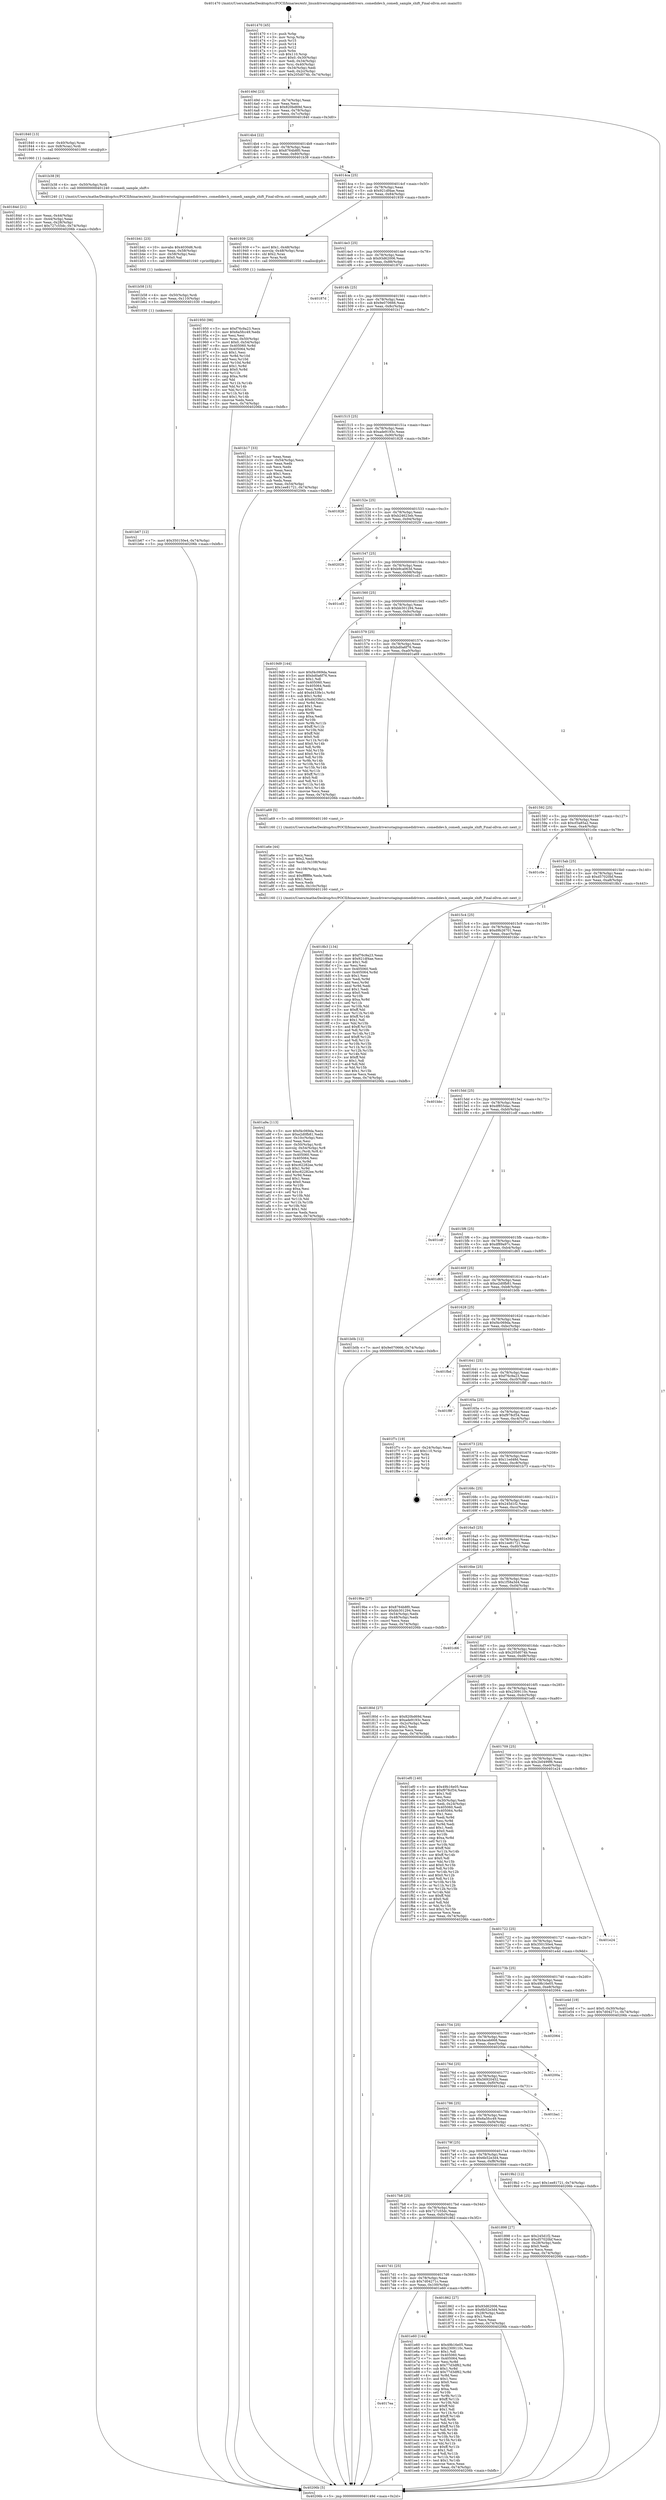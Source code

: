 digraph "0x401470" {
  label = "0x401470 (/mnt/c/Users/mathe/Desktop/tcc/POCII/binaries/extr_linuxdriversstagingcomedidrivers..comedidev.h_comedi_sample_shift_Final-ollvm.out::main(0))"
  labelloc = "t"
  node[shape=record]

  Entry [label="",width=0.3,height=0.3,shape=circle,fillcolor=black,style=filled]
  "0x40149d" [label="{
     0x40149d [23]\l
     | [instrs]\l
     &nbsp;&nbsp;0x40149d \<+3\>: mov -0x74(%rbp),%eax\l
     &nbsp;&nbsp;0x4014a0 \<+2\>: mov %eax,%ecx\l
     &nbsp;&nbsp;0x4014a2 \<+6\>: sub $0x820bd69d,%ecx\l
     &nbsp;&nbsp;0x4014a8 \<+3\>: mov %eax,-0x78(%rbp)\l
     &nbsp;&nbsp;0x4014ab \<+3\>: mov %ecx,-0x7c(%rbp)\l
     &nbsp;&nbsp;0x4014ae \<+6\>: je 0000000000401840 \<main+0x3d0\>\l
  }"]
  "0x401840" [label="{
     0x401840 [13]\l
     | [instrs]\l
     &nbsp;&nbsp;0x401840 \<+4\>: mov -0x40(%rbp),%rax\l
     &nbsp;&nbsp;0x401844 \<+4\>: mov 0x8(%rax),%rdi\l
     &nbsp;&nbsp;0x401848 \<+5\>: call 0000000000401060 \<atoi@plt\>\l
     | [calls]\l
     &nbsp;&nbsp;0x401060 \{1\} (unknown)\l
  }"]
  "0x4014b4" [label="{
     0x4014b4 [22]\l
     | [instrs]\l
     &nbsp;&nbsp;0x4014b4 \<+5\>: jmp 00000000004014b9 \<main+0x49\>\l
     &nbsp;&nbsp;0x4014b9 \<+3\>: mov -0x78(%rbp),%eax\l
     &nbsp;&nbsp;0x4014bc \<+5\>: sub $0x8764b8f0,%eax\l
     &nbsp;&nbsp;0x4014c1 \<+3\>: mov %eax,-0x80(%rbp)\l
     &nbsp;&nbsp;0x4014c4 \<+6\>: je 0000000000401b38 \<main+0x6c8\>\l
  }"]
  Exit [label="",width=0.3,height=0.3,shape=circle,fillcolor=black,style=filled,peripheries=2]
  "0x401b38" [label="{
     0x401b38 [9]\l
     | [instrs]\l
     &nbsp;&nbsp;0x401b38 \<+4\>: mov -0x50(%rbp),%rdi\l
     &nbsp;&nbsp;0x401b3c \<+5\>: call 0000000000401240 \<comedi_sample_shift\>\l
     | [calls]\l
     &nbsp;&nbsp;0x401240 \{1\} (/mnt/c/Users/mathe/Desktop/tcc/POCII/binaries/extr_linuxdriversstagingcomedidrivers..comedidev.h_comedi_sample_shift_Final-ollvm.out::comedi_sample_shift)\l
  }"]
  "0x4014ca" [label="{
     0x4014ca [25]\l
     | [instrs]\l
     &nbsp;&nbsp;0x4014ca \<+5\>: jmp 00000000004014cf \<main+0x5f\>\l
     &nbsp;&nbsp;0x4014cf \<+3\>: mov -0x78(%rbp),%eax\l
     &nbsp;&nbsp;0x4014d2 \<+5\>: sub $0x921df4ae,%eax\l
     &nbsp;&nbsp;0x4014d7 \<+6\>: mov %eax,-0x84(%rbp)\l
     &nbsp;&nbsp;0x4014dd \<+6\>: je 0000000000401939 \<main+0x4c9\>\l
  }"]
  "0x4017ea" [label="{
     0x4017ea\l
  }", style=dashed]
  "0x401939" [label="{
     0x401939 [23]\l
     | [instrs]\l
     &nbsp;&nbsp;0x401939 \<+7\>: movl $0x1,-0x48(%rbp)\l
     &nbsp;&nbsp;0x401940 \<+4\>: movslq -0x48(%rbp),%rax\l
     &nbsp;&nbsp;0x401944 \<+4\>: shl $0x2,%rax\l
     &nbsp;&nbsp;0x401948 \<+3\>: mov %rax,%rdi\l
     &nbsp;&nbsp;0x40194b \<+5\>: call 0000000000401050 \<malloc@plt\>\l
     | [calls]\l
     &nbsp;&nbsp;0x401050 \{1\} (unknown)\l
  }"]
  "0x4014e3" [label="{
     0x4014e3 [25]\l
     | [instrs]\l
     &nbsp;&nbsp;0x4014e3 \<+5\>: jmp 00000000004014e8 \<main+0x78\>\l
     &nbsp;&nbsp;0x4014e8 \<+3\>: mov -0x78(%rbp),%eax\l
     &nbsp;&nbsp;0x4014eb \<+5\>: sub $0x93d62006,%eax\l
     &nbsp;&nbsp;0x4014f0 \<+6\>: mov %eax,-0x88(%rbp)\l
     &nbsp;&nbsp;0x4014f6 \<+6\>: je 000000000040187d \<main+0x40d\>\l
  }"]
  "0x401e60" [label="{
     0x401e60 [144]\l
     | [instrs]\l
     &nbsp;&nbsp;0x401e60 \<+5\>: mov $0x49b16e05,%eax\l
     &nbsp;&nbsp;0x401e65 \<+5\>: mov $0x2309110c,%ecx\l
     &nbsp;&nbsp;0x401e6a \<+2\>: mov $0x1,%dl\l
     &nbsp;&nbsp;0x401e6c \<+7\>: mov 0x405060,%esi\l
     &nbsp;&nbsp;0x401e73 \<+7\>: mov 0x405064,%edi\l
     &nbsp;&nbsp;0x401e7a \<+3\>: mov %esi,%r8d\l
     &nbsp;&nbsp;0x401e7d \<+7\>: sub $0x77d3df62,%r8d\l
     &nbsp;&nbsp;0x401e84 \<+4\>: sub $0x1,%r8d\l
     &nbsp;&nbsp;0x401e88 \<+7\>: add $0x77d3df62,%r8d\l
     &nbsp;&nbsp;0x401e8f \<+4\>: imul %r8d,%esi\l
     &nbsp;&nbsp;0x401e93 \<+3\>: and $0x1,%esi\l
     &nbsp;&nbsp;0x401e96 \<+3\>: cmp $0x0,%esi\l
     &nbsp;&nbsp;0x401e99 \<+4\>: sete %r9b\l
     &nbsp;&nbsp;0x401e9d \<+3\>: cmp $0xa,%edi\l
     &nbsp;&nbsp;0x401ea0 \<+4\>: setl %r10b\l
     &nbsp;&nbsp;0x401ea4 \<+3\>: mov %r9b,%r11b\l
     &nbsp;&nbsp;0x401ea7 \<+4\>: xor $0xff,%r11b\l
     &nbsp;&nbsp;0x401eab \<+3\>: mov %r10b,%bl\l
     &nbsp;&nbsp;0x401eae \<+3\>: xor $0xff,%bl\l
     &nbsp;&nbsp;0x401eb1 \<+3\>: xor $0x1,%dl\l
     &nbsp;&nbsp;0x401eb4 \<+3\>: mov %r11b,%r14b\l
     &nbsp;&nbsp;0x401eb7 \<+4\>: and $0xff,%r14b\l
     &nbsp;&nbsp;0x401ebb \<+3\>: and %dl,%r9b\l
     &nbsp;&nbsp;0x401ebe \<+3\>: mov %bl,%r15b\l
     &nbsp;&nbsp;0x401ec1 \<+4\>: and $0xff,%r15b\l
     &nbsp;&nbsp;0x401ec5 \<+3\>: and %dl,%r10b\l
     &nbsp;&nbsp;0x401ec8 \<+3\>: or %r9b,%r14b\l
     &nbsp;&nbsp;0x401ecb \<+3\>: or %r10b,%r15b\l
     &nbsp;&nbsp;0x401ece \<+3\>: xor %r15b,%r14b\l
     &nbsp;&nbsp;0x401ed1 \<+3\>: or %bl,%r11b\l
     &nbsp;&nbsp;0x401ed4 \<+4\>: xor $0xff,%r11b\l
     &nbsp;&nbsp;0x401ed8 \<+3\>: or $0x1,%dl\l
     &nbsp;&nbsp;0x401edb \<+3\>: and %dl,%r11b\l
     &nbsp;&nbsp;0x401ede \<+3\>: or %r11b,%r14b\l
     &nbsp;&nbsp;0x401ee1 \<+4\>: test $0x1,%r14b\l
     &nbsp;&nbsp;0x401ee5 \<+3\>: cmovne %ecx,%eax\l
     &nbsp;&nbsp;0x401ee8 \<+3\>: mov %eax,-0x74(%rbp)\l
     &nbsp;&nbsp;0x401eeb \<+5\>: jmp 000000000040206b \<main+0xbfb\>\l
  }"]
  "0x40187d" [label="{
     0x40187d\l
  }", style=dashed]
  "0x4014fc" [label="{
     0x4014fc [25]\l
     | [instrs]\l
     &nbsp;&nbsp;0x4014fc \<+5\>: jmp 0000000000401501 \<main+0x91\>\l
     &nbsp;&nbsp;0x401501 \<+3\>: mov -0x78(%rbp),%eax\l
     &nbsp;&nbsp;0x401504 \<+5\>: sub $0x9e070666,%eax\l
     &nbsp;&nbsp;0x401509 \<+6\>: mov %eax,-0x8c(%rbp)\l
     &nbsp;&nbsp;0x40150f \<+6\>: je 0000000000401b17 \<main+0x6a7\>\l
  }"]
  "0x401b67" [label="{
     0x401b67 [12]\l
     | [instrs]\l
     &nbsp;&nbsp;0x401b67 \<+7\>: movl $0x350150e4,-0x74(%rbp)\l
     &nbsp;&nbsp;0x401b6e \<+5\>: jmp 000000000040206b \<main+0xbfb\>\l
  }"]
  "0x401b17" [label="{
     0x401b17 [33]\l
     | [instrs]\l
     &nbsp;&nbsp;0x401b17 \<+2\>: xor %eax,%eax\l
     &nbsp;&nbsp;0x401b19 \<+3\>: mov -0x54(%rbp),%ecx\l
     &nbsp;&nbsp;0x401b1c \<+2\>: mov %eax,%edx\l
     &nbsp;&nbsp;0x401b1e \<+2\>: sub %ecx,%edx\l
     &nbsp;&nbsp;0x401b20 \<+2\>: mov %eax,%ecx\l
     &nbsp;&nbsp;0x401b22 \<+3\>: sub $0x1,%ecx\l
     &nbsp;&nbsp;0x401b25 \<+2\>: add %ecx,%edx\l
     &nbsp;&nbsp;0x401b27 \<+2\>: sub %edx,%eax\l
     &nbsp;&nbsp;0x401b29 \<+3\>: mov %eax,-0x54(%rbp)\l
     &nbsp;&nbsp;0x401b2c \<+7\>: movl $0x1ee81721,-0x74(%rbp)\l
     &nbsp;&nbsp;0x401b33 \<+5\>: jmp 000000000040206b \<main+0xbfb\>\l
  }"]
  "0x401515" [label="{
     0x401515 [25]\l
     | [instrs]\l
     &nbsp;&nbsp;0x401515 \<+5\>: jmp 000000000040151a \<main+0xaa\>\l
     &nbsp;&nbsp;0x40151a \<+3\>: mov -0x78(%rbp),%eax\l
     &nbsp;&nbsp;0x40151d \<+5\>: sub $0xade9193c,%eax\l
     &nbsp;&nbsp;0x401522 \<+6\>: mov %eax,-0x90(%rbp)\l
     &nbsp;&nbsp;0x401528 \<+6\>: je 0000000000401828 \<main+0x3b8\>\l
  }"]
  "0x401b58" [label="{
     0x401b58 [15]\l
     | [instrs]\l
     &nbsp;&nbsp;0x401b58 \<+4\>: mov -0x50(%rbp),%rdi\l
     &nbsp;&nbsp;0x401b5c \<+6\>: mov %eax,-0x110(%rbp)\l
     &nbsp;&nbsp;0x401b62 \<+5\>: call 0000000000401030 \<free@plt\>\l
     | [calls]\l
     &nbsp;&nbsp;0x401030 \{1\} (unknown)\l
  }"]
  "0x401828" [label="{
     0x401828\l
  }", style=dashed]
  "0x40152e" [label="{
     0x40152e [25]\l
     | [instrs]\l
     &nbsp;&nbsp;0x40152e \<+5\>: jmp 0000000000401533 \<main+0xc3\>\l
     &nbsp;&nbsp;0x401533 \<+3\>: mov -0x78(%rbp),%eax\l
     &nbsp;&nbsp;0x401536 \<+5\>: sub $0xb24623eb,%eax\l
     &nbsp;&nbsp;0x40153b \<+6\>: mov %eax,-0x94(%rbp)\l
     &nbsp;&nbsp;0x401541 \<+6\>: je 0000000000402029 \<main+0xbb9\>\l
  }"]
  "0x401b41" [label="{
     0x401b41 [23]\l
     | [instrs]\l
     &nbsp;&nbsp;0x401b41 \<+10\>: movabs $0x4030d6,%rdi\l
     &nbsp;&nbsp;0x401b4b \<+3\>: mov %eax,-0x58(%rbp)\l
     &nbsp;&nbsp;0x401b4e \<+3\>: mov -0x58(%rbp),%esi\l
     &nbsp;&nbsp;0x401b51 \<+2\>: mov $0x0,%al\l
     &nbsp;&nbsp;0x401b53 \<+5\>: call 0000000000401040 \<printf@plt\>\l
     | [calls]\l
     &nbsp;&nbsp;0x401040 \{1\} (unknown)\l
  }"]
  "0x402029" [label="{
     0x402029\l
  }", style=dashed]
  "0x401547" [label="{
     0x401547 [25]\l
     | [instrs]\l
     &nbsp;&nbsp;0x401547 \<+5\>: jmp 000000000040154c \<main+0xdc\>\l
     &nbsp;&nbsp;0x40154c \<+3\>: mov -0x78(%rbp),%eax\l
     &nbsp;&nbsp;0x40154f \<+5\>: sub $0xb9ca063d,%eax\l
     &nbsp;&nbsp;0x401554 \<+6\>: mov %eax,-0x98(%rbp)\l
     &nbsp;&nbsp;0x40155a \<+6\>: je 0000000000401cd3 \<main+0x863\>\l
  }"]
  "0x401a9a" [label="{
     0x401a9a [113]\l
     | [instrs]\l
     &nbsp;&nbsp;0x401a9a \<+5\>: mov $0xf4c069da,%ecx\l
     &nbsp;&nbsp;0x401a9f \<+5\>: mov $0xe2d0fb81,%edx\l
     &nbsp;&nbsp;0x401aa4 \<+6\>: mov -0x10c(%rbp),%esi\l
     &nbsp;&nbsp;0x401aaa \<+3\>: imul %eax,%esi\l
     &nbsp;&nbsp;0x401aad \<+4\>: mov -0x50(%rbp),%rdi\l
     &nbsp;&nbsp;0x401ab1 \<+4\>: movslq -0x54(%rbp),%r8\l
     &nbsp;&nbsp;0x401ab5 \<+4\>: mov %esi,(%rdi,%r8,4)\l
     &nbsp;&nbsp;0x401ab9 \<+7\>: mov 0x405060,%eax\l
     &nbsp;&nbsp;0x401ac0 \<+7\>: mov 0x405064,%esi\l
     &nbsp;&nbsp;0x401ac7 \<+3\>: mov %eax,%r9d\l
     &nbsp;&nbsp;0x401aca \<+7\>: sub $0xc62282ee,%r9d\l
     &nbsp;&nbsp;0x401ad1 \<+4\>: sub $0x1,%r9d\l
     &nbsp;&nbsp;0x401ad5 \<+7\>: add $0xc62282ee,%r9d\l
     &nbsp;&nbsp;0x401adc \<+4\>: imul %r9d,%eax\l
     &nbsp;&nbsp;0x401ae0 \<+3\>: and $0x1,%eax\l
     &nbsp;&nbsp;0x401ae3 \<+3\>: cmp $0x0,%eax\l
     &nbsp;&nbsp;0x401ae6 \<+4\>: sete %r10b\l
     &nbsp;&nbsp;0x401aea \<+3\>: cmp $0xa,%esi\l
     &nbsp;&nbsp;0x401aed \<+4\>: setl %r11b\l
     &nbsp;&nbsp;0x401af1 \<+3\>: mov %r10b,%bl\l
     &nbsp;&nbsp;0x401af4 \<+3\>: and %r11b,%bl\l
     &nbsp;&nbsp;0x401af7 \<+3\>: xor %r11b,%r10b\l
     &nbsp;&nbsp;0x401afa \<+3\>: or %r10b,%bl\l
     &nbsp;&nbsp;0x401afd \<+3\>: test $0x1,%bl\l
     &nbsp;&nbsp;0x401b00 \<+3\>: cmovne %edx,%ecx\l
     &nbsp;&nbsp;0x401b03 \<+3\>: mov %ecx,-0x74(%rbp)\l
     &nbsp;&nbsp;0x401b06 \<+5\>: jmp 000000000040206b \<main+0xbfb\>\l
  }"]
  "0x401cd3" [label="{
     0x401cd3\l
  }", style=dashed]
  "0x401560" [label="{
     0x401560 [25]\l
     | [instrs]\l
     &nbsp;&nbsp;0x401560 \<+5\>: jmp 0000000000401565 \<main+0xf5\>\l
     &nbsp;&nbsp;0x401565 \<+3\>: mov -0x78(%rbp),%eax\l
     &nbsp;&nbsp;0x401568 \<+5\>: sub $0xbb301294,%eax\l
     &nbsp;&nbsp;0x40156d \<+6\>: mov %eax,-0x9c(%rbp)\l
     &nbsp;&nbsp;0x401573 \<+6\>: je 00000000004019d9 \<main+0x569\>\l
  }"]
  "0x401a6e" [label="{
     0x401a6e [44]\l
     | [instrs]\l
     &nbsp;&nbsp;0x401a6e \<+2\>: xor %ecx,%ecx\l
     &nbsp;&nbsp;0x401a70 \<+5\>: mov $0x2,%edx\l
     &nbsp;&nbsp;0x401a75 \<+6\>: mov %edx,-0x108(%rbp)\l
     &nbsp;&nbsp;0x401a7b \<+1\>: cltd\l
     &nbsp;&nbsp;0x401a7c \<+6\>: mov -0x108(%rbp),%esi\l
     &nbsp;&nbsp;0x401a82 \<+2\>: idiv %esi\l
     &nbsp;&nbsp;0x401a84 \<+6\>: imul $0xfffffffe,%edx,%edx\l
     &nbsp;&nbsp;0x401a8a \<+3\>: sub $0x1,%ecx\l
     &nbsp;&nbsp;0x401a8d \<+2\>: sub %ecx,%edx\l
     &nbsp;&nbsp;0x401a8f \<+6\>: mov %edx,-0x10c(%rbp)\l
     &nbsp;&nbsp;0x401a95 \<+5\>: call 0000000000401160 \<next_i\>\l
     | [calls]\l
     &nbsp;&nbsp;0x401160 \{1\} (/mnt/c/Users/mathe/Desktop/tcc/POCII/binaries/extr_linuxdriversstagingcomedidrivers..comedidev.h_comedi_sample_shift_Final-ollvm.out::next_i)\l
  }"]
  "0x4019d9" [label="{
     0x4019d9 [144]\l
     | [instrs]\l
     &nbsp;&nbsp;0x4019d9 \<+5\>: mov $0xf4c069da,%eax\l
     &nbsp;&nbsp;0x4019de \<+5\>: mov $0xbd0a6f76,%ecx\l
     &nbsp;&nbsp;0x4019e3 \<+2\>: mov $0x1,%dl\l
     &nbsp;&nbsp;0x4019e5 \<+7\>: mov 0x405060,%esi\l
     &nbsp;&nbsp;0x4019ec \<+7\>: mov 0x405064,%edi\l
     &nbsp;&nbsp;0x4019f3 \<+3\>: mov %esi,%r8d\l
     &nbsp;&nbsp;0x4019f6 \<+7\>: add $0xd433fe1c,%r8d\l
     &nbsp;&nbsp;0x4019fd \<+4\>: sub $0x1,%r8d\l
     &nbsp;&nbsp;0x401a01 \<+7\>: sub $0xd433fe1c,%r8d\l
     &nbsp;&nbsp;0x401a08 \<+4\>: imul %r8d,%esi\l
     &nbsp;&nbsp;0x401a0c \<+3\>: and $0x1,%esi\l
     &nbsp;&nbsp;0x401a0f \<+3\>: cmp $0x0,%esi\l
     &nbsp;&nbsp;0x401a12 \<+4\>: sete %r9b\l
     &nbsp;&nbsp;0x401a16 \<+3\>: cmp $0xa,%edi\l
     &nbsp;&nbsp;0x401a19 \<+4\>: setl %r10b\l
     &nbsp;&nbsp;0x401a1d \<+3\>: mov %r9b,%r11b\l
     &nbsp;&nbsp;0x401a20 \<+4\>: xor $0xff,%r11b\l
     &nbsp;&nbsp;0x401a24 \<+3\>: mov %r10b,%bl\l
     &nbsp;&nbsp;0x401a27 \<+3\>: xor $0xff,%bl\l
     &nbsp;&nbsp;0x401a2a \<+3\>: xor $0x0,%dl\l
     &nbsp;&nbsp;0x401a2d \<+3\>: mov %r11b,%r14b\l
     &nbsp;&nbsp;0x401a30 \<+4\>: and $0x0,%r14b\l
     &nbsp;&nbsp;0x401a34 \<+3\>: and %dl,%r9b\l
     &nbsp;&nbsp;0x401a37 \<+3\>: mov %bl,%r15b\l
     &nbsp;&nbsp;0x401a3a \<+4\>: and $0x0,%r15b\l
     &nbsp;&nbsp;0x401a3e \<+3\>: and %dl,%r10b\l
     &nbsp;&nbsp;0x401a41 \<+3\>: or %r9b,%r14b\l
     &nbsp;&nbsp;0x401a44 \<+3\>: or %r10b,%r15b\l
     &nbsp;&nbsp;0x401a47 \<+3\>: xor %r15b,%r14b\l
     &nbsp;&nbsp;0x401a4a \<+3\>: or %bl,%r11b\l
     &nbsp;&nbsp;0x401a4d \<+4\>: xor $0xff,%r11b\l
     &nbsp;&nbsp;0x401a51 \<+3\>: or $0x0,%dl\l
     &nbsp;&nbsp;0x401a54 \<+3\>: and %dl,%r11b\l
     &nbsp;&nbsp;0x401a57 \<+3\>: or %r11b,%r14b\l
     &nbsp;&nbsp;0x401a5a \<+4\>: test $0x1,%r14b\l
     &nbsp;&nbsp;0x401a5e \<+3\>: cmovne %ecx,%eax\l
     &nbsp;&nbsp;0x401a61 \<+3\>: mov %eax,-0x74(%rbp)\l
     &nbsp;&nbsp;0x401a64 \<+5\>: jmp 000000000040206b \<main+0xbfb\>\l
  }"]
  "0x401579" [label="{
     0x401579 [25]\l
     | [instrs]\l
     &nbsp;&nbsp;0x401579 \<+5\>: jmp 000000000040157e \<main+0x10e\>\l
     &nbsp;&nbsp;0x40157e \<+3\>: mov -0x78(%rbp),%eax\l
     &nbsp;&nbsp;0x401581 \<+5\>: sub $0xbd0a6f76,%eax\l
     &nbsp;&nbsp;0x401586 \<+6\>: mov %eax,-0xa0(%rbp)\l
     &nbsp;&nbsp;0x40158c \<+6\>: je 0000000000401a69 \<main+0x5f9\>\l
  }"]
  "0x401950" [label="{
     0x401950 [98]\l
     | [instrs]\l
     &nbsp;&nbsp;0x401950 \<+5\>: mov $0xf76c9a23,%ecx\l
     &nbsp;&nbsp;0x401955 \<+5\>: mov $0x6a5fcc49,%edx\l
     &nbsp;&nbsp;0x40195a \<+2\>: xor %esi,%esi\l
     &nbsp;&nbsp;0x40195c \<+4\>: mov %rax,-0x50(%rbp)\l
     &nbsp;&nbsp;0x401960 \<+7\>: movl $0x0,-0x54(%rbp)\l
     &nbsp;&nbsp;0x401967 \<+8\>: mov 0x405060,%r8d\l
     &nbsp;&nbsp;0x40196f \<+8\>: mov 0x405064,%r9d\l
     &nbsp;&nbsp;0x401977 \<+3\>: sub $0x1,%esi\l
     &nbsp;&nbsp;0x40197a \<+3\>: mov %r8d,%r10d\l
     &nbsp;&nbsp;0x40197d \<+3\>: add %esi,%r10d\l
     &nbsp;&nbsp;0x401980 \<+4\>: imul %r10d,%r8d\l
     &nbsp;&nbsp;0x401984 \<+4\>: and $0x1,%r8d\l
     &nbsp;&nbsp;0x401988 \<+4\>: cmp $0x0,%r8d\l
     &nbsp;&nbsp;0x40198c \<+4\>: sete %r11b\l
     &nbsp;&nbsp;0x401990 \<+4\>: cmp $0xa,%r9d\l
     &nbsp;&nbsp;0x401994 \<+3\>: setl %bl\l
     &nbsp;&nbsp;0x401997 \<+3\>: mov %r11b,%r14b\l
     &nbsp;&nbsp;0x40199a \<+3\>: and %bl,%r14b\l
     &nbsp;&nbsp;0x40199d \<+3\>: xor %bl,%r11b\l
     &nbsp;&nbsp;0x4019a0 \<+3\>: or %r11b,%r14b\l
     &nbsp;&nbsp;0x4019a3 \<+4\>: test $0x1,%r14b\l
     &nbsp;&nbsp;0x4019a7 \<+3\>: cmovne %edx,%ecx\l
     &nbsp;&nbsp;0x4019aa \<+3\>: mov %ecx,-0x74(%rbp)\l
     &nbsp;&nbsp;0x4019ad \<+5\>: jmp 000000000040206b \<main+0xbfb\>\l
  }"]
  "0x401a69" [label="{
     0x401a69 [5]\l
     | [instrs]\l
     &nbsp;&nbsp;0x401a69 \<+5\>: call 0000000000401160 \<next_i\>\l
     | [calls]\l
     &nbsp;&nbsp;0x401160 \{1\} (/mnt/c/Users/mathe/Desktop/tcc/POCII/binaries/extr_linuxdriversstagingcomedidrivers..comedidev.h_comedi_sample_shift_Final-ollvm.out::next_i)\l
  }"]
  "0x401592" [label="{
     0x401592 [25]\l
     | [instrs]\l
     &nbsp;&nbsp;0x401592 \<+5\>: jmp 0000000000401597 \<main+0x127\>\l
     &nbsp;&nbsp;0x401597 \<+3\>: mov -0x78(%rbp),%eax\l
     &nbsp;&nbsp;0x40159a \<+5\>: sub $0xcf3a85a2,%eax\l
     &nbsp;&nbsp;0x40159f \<+6\>: mov %eax,-0xa4(%rbp)\l
     &nbsp;&nbsp;0x4015a5 \<+6\>: je 0000000000401c0e \<main+0x79e\>\l
  }"]
  "0x4017d1" [label="{
     0x4017d1 [25]\l
     | [instrs]\l
     &nbsp;&nbsp;0x4017d1 \<+5\>: jmp 00000000004017d6 \<main+0x366\>\l
     &nbsp;&nbsp;0x4017d6 \<+3\>: mov -0x78(%rbp),%eax\l
     &nbsp;&nbsp;0x4017d9 \<+5\>: sub $0x7d04271c,%eax\l
     &nbsp;&nbsp;0x4017de \<+6\>: mov %eax,-0x100(%rbp)\l
     &nbsp;&nbsp;0x4017e4 \<+6\>: je 0000000000401e60 \<main+0x9f0\>\l
  }"]
  "0x401c0e" [label="{
     0x401c0e\l
  }", style=dashed]
  "0x4015ab" [label="{
     0x4015ab [25]\l
     | [instrs]\l
     &nbsp;&nbsp;0x4015ab \<+5\>: jmp 00000000004015b0 \<main+0x140\>\l
     &nbsp;&nbsp;0x4015b0 \<+3\>: mov -0x78(%rbp),%eax\l
     &nbsp;&nbsp;0x4015b3 \<+5\>: sub $0xd57020bf,%eax\l
     &nbsp;&nbsp;0x4015b8 \<+6\>: mov %eax,-0xa8(%rbp)\l
     &nbsp;&nbsp;0x4015be \<+6\>: je 00000000004018b3 \<main+0x443\>\l
  }"]
  "0x401862" [label="{
     0x401862 [27]\l
     | [instrs]\l
     &nbsp;&nbsp;0x401862 \<+5\>: mov $0x93d62006,%eax\l
     &nbsp;&nbsp;0x401867 \<+5\>: mov $0x6b52e3d4,%ecx\l
     &nbsp;&nbsp;0x40186c \<+3\>: mov -0x28(%rbp),%edx\l
     &nbsp;&nbsp;0x40186f \<+3\>: cmp $0x1,%edx\l
     &nbsp;&nbsp;0x401872 \<+3\>: cmovl %ecx,%eax\l
     &nbsp;&nbsp;0x401875 \<+3\>: mov %eax,-0x74(%rbp)\l
     &nbsp;&nbsp;0x401878 \<+5\>: jmp 000000000040206b \<main+0xbfb\>\l
  }"]
  "0x4018b3" [label="{
     0x4018b3 [134]\l
     | [instrs]\l
     &nbsp;&nbsp;0x4018b3 \<+5\>: mov $0xf76c9a23,%eax\l
     &nbsp;&nbsp;0x4018b8 \<+5\>: mov $0x921df4ae,%ecx\l
     &nbsp;&nbsp;0x4018bd \<+2\>: mov $0x1,%dl\l
     &nbsp;&nbsp;0x4018bf \<+2\>: xor %esi,%esi\l
     &nbsp;&nbsp;0x4018c1 \<+7\>: mov 0x405060,%edi\l
     &nbsp;&nbsp;0x4018c8 \<+8\>: mov 0x405064,%r8d\l
     &nbsp;&nbsp;0x4018d0 \<+3\>: sub $0x1,%esi\l
     &nbsp;&nbsp;0x4018d3 \<+3\>: mov %edi,%r9d\l
     &nbsp;&nbsp;0x4018d6 \<+3\>: add %esi,%r9d\l
     &nbsp;&nbsp;0x4018d9 \<+4\>: imul %r9d,%edi\l
     &nbsp;&nbsp;0x4018dd \<+3\>: and $0x1,%edi\l
     &nbsp;&nbsp;0x4018e0 \<+3\>: cmp $0x0,%edi\l
     &nbsp;&nbsp;0x4018e3 \<+4\>: sete %r10b\l
     &nbsp;&nbsp;0x4018e7 \<+4\>: cmp $0xa,%r8d\l
     &nbsp;&nbsp;0x4018eb \<+4\>: setl %r11b\l
     &nbsp;&nbsp;0x4018ef \<+3\>: mov %r10b,%bl\l
     &nbsp;&nbsp;0x4018f2 \<+3\>: xor $0xff,%bl\l
     &nbsp;&nbsp;0x4018f5 \<+3\>: mov %r11b,%r14b\l
     &nbsp;&nbsp;0x4018f8 \<+4\>: xor $0xff,%r14b\l
     &nbsp;&nbsp;0x4018fc \<+3\>: xor $0x1,%dl\l
     &nbsp;&nbsp;0x4018ff \<+3\>: mov %bl,%r15b\l
     &nbsp;&nbsp;0x401902 \<+4\>: and $0xff,%r15b\l
     &nbsp;&nbsp;0x401906 \<+3\>: and %dl,%r10b\l
     &nbsp;&nbsp;0x401909 \<+3\>: mov %r14b,%r12b\l
     &nbsp;&nbsp;0x40190c \<+4\>: and $0xff,%r12b\l
     &nbsp;&nbsp;0x401910 \<+3\>: and %dl,%r11b\l
     &nbsp;&nbsp;0x401913 \<+3\>: or %r10b,%r15b\l
     &nbsp;&nbsp;0x401916 \<+3\>: or %r11b,%r12b\l
     &nbsp;&nbsp;0x401919 \<+3\>: xor %r12b,%r15b\l
     &nbsp;&nbsp;0x40191c \<+3\>: or %r14b,%bl\l
     &nbsp;&nbsp;0x40191f \<+3\>: xor $0xff,%bl\l
     &nbsp;&nbsp;0x401922 \<+3\>: or $0x1,%dl\l
     &nbsp;&nbsp;0x401925 \<+2\>: and %dl,%bl\l
     &nbsp;&nbsp;0x401927 \<+3\>: or %bl,%r15b\l
     &nbsp;&nbsp;0x40192a \<+4\>: test $0x1,%r15b\l
     &nbsp;&nbsp;0x40192e \<+3\>: cmovne %ecx,%eax\l
     &nbsp;&nbsp;0x401931 \<+3\>: mov %eax,-0x74(%rbp)\l
     &nbsp;&nbsp;0x401934 \<+5\>: jmp 000000000040206b \<main+0xbfb\>\l
  }"]
  "0x4015c4" [label="{
     0x4015c4 [25]\l
     | [instrs]\l
     &nbsp;&nbsp;0x4015c4 \<+5\>: jmp 00000000004015c9 \<main+0x159\>\l
     &nbsp;&nbsp;0x4015c9 \<+3\>: mov -0x78(%rbp),%eax\l
     &nbsp;&nbsp;0x4015cc \<+5\>: sub $0xd9b26701,%eax\l
     &nbsp;&nbsp;0x4015d1 \<+6\>: mov %eax,-0xac(%rbp)\l
     &nbsp;&nbsp;0x4015d7 \<+6\>: je 0000000000401bbc \<main+0x74c\>\l
  }"]
  "0x4017b8" [label="{
     0x4017b8 [25]\l
     | [instrs]\l
     &nbsp;&nbsp;0x4017b8 \<+5\>: jmp 00000000004017bd \<main+0x34d\>\l
     &nbsp;&nbsp;0x4017bd \<+3\>: mov -0x78(%rbp),%eax\l
     &nbsp;&nbsp;0x4017c0 \<+5\>: sub $0x727c55dc,%eax\l
     &nbsp;&nbsp;0x4017c5 \<+6\>: mov %eax,-0xfc(%rbp)\l
     &nbsp;&nbsp;0x4017cb \<+6\>: je 0000000000401862 \<main+0x3f2\>\l
  }"]
  "0x401bbc" [label="{
     0x401bbc\l
  }", style=dashed]
  "0x4015dd" [label="{
     0x4015dd [25]\l
     | [instrs]\l
     &nbsp;&nbsp;0x4015dd \<+5\>: jmp 00000000004015e2 \<main+0x172\>\l
     &nbsp;&nbsp;0x4015e2 \<+3\>: mov -0x78(%rbp),%eax\l
     &nbsp;&nbsp;0x4015e5 \<+5\>: sub $0xdf855dac,%eax\l
     &nbsp;&nbsp;0x4015ea \<+6\>: mov %eax,-0xb0(%rbp)\l
     &nbsp;&nbsp;0x4015f0 \<+6\>: je 0000000000401cdf \<main+0x86f\>\l
  }"]
  "0x401898" [label="{
     0x401898 [27]\l
     | [instrs]\l
     &nbsp;&nbsp;0x401898 \<+5\>: mov $0x245d1f2,%eax\l
     &nbsp;&nbsp;0x40189d \<+5\>: mov $0xd57020bf,%ecx\l
     &nbsp;&nbsp;0x4018a2 \<+3\>: mov -0x28(%rbp),%edx\l
     &nbsp;&nbsp;0x4018a5 \<+3\>: cmp $0x0,%edx\l
     &nbsp;&nbsp;0x4018a8 \<+3\>: cmove %ecx,%eax\l
     &nbsp;&nbsp;0x4018ab \<+3\>: mov %eax,-0x74(%rbp)\l
     &nbsp;&nbsp;0x4018ae \<+5\>: jmp 000000000040206b \<main+0xbfb\>\l
  }"]
  "0x401cdf" [label="{
     0x401cdf\l
  }", style=dashed]
  "0x4015f6" [label="{
     0x4015f6 [25]\l
     | [instrs]\l
     &nbsp;&nbsp;0x4015f6 \<+5\>: jmp 00000000004015fb \<main+0x18b\>\l
     &nbsp;&nbsp;0x4015fb \<+3\>: mov -0x78(%rbp),%eax\l
     &nbsp;&nbsp;0x4015fe \<+5\>: sub $0xdf89a97c,%eax\l
     &nbsp;&nbsp;0x401603 \<+6\>: mov %eax,-0xb4(%rbp)\l
     &nbsp;&nbsp;0x401609 \<+6\>: je 0000000000401d65 \<main+0x8f5\>\l
  }"]
  "0x40179f" [label="{
     0x40179f [25]\l
     | [instrs]\l
     &nbsp;&nbsp;0x40179f \<+5\>: jmp 00000000004017a4 \<main+0x334\>\l
     &nbsp;&nbsp;0x4017a4 \<+3\>: mov -0x78(%rbp),%eax\l
     &nbsp;&nbsp;0x4017a7 \<+5\>: sub $0x6b52e3d4,%eax\l
     &nbsp;&nbsp;0x4017ac \<+6\>: mov %eax,-0xf8(%rbp)\l
     &nbsp;&nbsp;0x4017b2 \<+6\>: je 0000000000401898 \<main+0x428\>\l
  }"]
  "0x401d65" [label="{
     0x401d65\l
  }", style=dashed]
  "0x40160f" [label="{
     0x40160f [25]\l
     | [instrs]\l
     &nbsp;&nbsp;0x40160f \<+5\>: jmp 0000000000401614 \<main+0x1a4\>\l
     &nbsp;&nbsp;0x401614 \<+3\>: mov -0x78(%rbp),%eax\l
     &nbsp;&nbsp;0x401617 \<+5\>: sub $0xe2d0fb81,%eax\l
     &nbsp;&nbsp;0x40161c \<+6\>: mov %eax,-0xb8(%rbp)\l
     &nbsp;&nbsp;0x401622 \<+6\>: je 0000000000401b0b \<main+0x69b\>\l
  }"]
  "0x4019b2" [label="{
     0x4019b2 [12]\l
     | [instrs]\l
     &nbsp;&nbsp;0x4019b2 \<+7\>: movl $0x1ee81721,-0x74(%rbp)\l
     &nbsp;&nbsp;0x4019b9 \<+5\>: jmp 000000000040206b \<main+0xbfb\>\l
  }"]
  "0x401b0b" [label="{
     0x401b0b [12]\l
     | [instrs]\l
     &nbsp;&nbsp;0x401b0b \<+7\>: movl $0x9e070666,-0x74(%rbp)\l
     &nbsp;&nbsp;0x401b12 \<+5\>: jmp 000000000040206b \<main+0xbfb\>\l
  }"]
  "0x401628" [label="{
     0x401628 [25]\l
     | [instrs]\l
     &nbsp;&nbsp;0x401628 \<+5\>: jmp 000000000040162d \<main+0x1bd\>\l
     &nbsp;&nbsp;0x40162d \<+3\>: mov -0x78(%rbp),%eax\l
     &nbsp;&nbsp;0x401630 \<+5\>: sub $0xf4c069da,%eax\l
     &nbsp;&nbsp;0x401635 \<+6\>: mov %eax,-0xbc(%rbp)\l
     &nbsp;&nbsp;0x40163b \<+6\>: je 0000000000401fbd \<main+0xb4d\>\l
  }"]
  "0x401786" [label="{
     0x401786 [25]\l
     | [instrs]\l
     &nbsp;&nbsp;0x401786 \<+5\>: jmp 000000000040178b \<main+0x31b\>\l
     &nbsp;&nbsp;0x40178b \<+3\>: mov -0x78(%rbp),%eax\l
     &nbsp;&nbsp;0x40178e \<+5\>: sub $0x6a5fcc49,%eax\l
     &nbsp;&nbsp;0x401793 \<+6\>: mov %eax,-0xf4(%rbp)\l
     &nbsp;&nbsp;0x401799 \<+6\>: je 00000000004019b2 \<main+0x542\>\l
  }"]
  "0x401fbd" [label="{
     0x401fbd\l
  }", style=dashed]
  "0x401641" [label="{
     0x401641 [25]\l
     | [instrs]\l
     &nbsp;&nbsp;0x401641 \<+5\>: jmp 0000000000401646 \<main+0x1d6\>\l
     &nbsp;&nbsp;0x401646 \<+3\>: mov -0x78(%rbp),%eax\l
     &nbsp;&nbsp;0x401649 \<+5\>: sub $0xf76c9a23,%eax\l
     &nbsp;&nbsp;0x40164e \<+6\>: mov %eax,-0xc0(%rbp)\l
     &nbsp;&nbsp;0x401654 \<+6\>: je 0000000000401f8f \<main+0xb1f\>\l
  }"]
  "0x401ba1" [label="{
     0x401ba1\l
  }", style=dashed]
  "0x401f8f" [label="{
     0x401f8f\l
  }", style=dashed]
  "0x40165a" [label="{
     0x40165a [25]\l
     | [instrs]\l
     &nbsp;&nbsp;0x40165a \<+5\>: jmp 000000000040165f \<main+0x1ef\>\l
     &nbsp;&nbsp;0x40165f \<+3\>: mov -0x78(%rbp),%eax\l
     &nbsp;&nbsp;0x401662 \<+5\>: sub $0xf978cf34,%eax\l
     &nbsp;&nbsp;0x401667 \<+6\>: mov %eax,-0xc4(%rbp)\l
     &nbsp;&nbsp;0x40166d \<+6\>: je 0000000000401f7c \<main+0xb0c\>\l
  }"]
  "0x40176d" [label="{
     0x40176d [25]\l
     | [instrs]\l
     &nbsp;&nbsp;0x40176d \<+5\>: jmp 0000000000401772 \<main+0x302\>\l
     &nbsp;&nbsp;0x401772 \<+3\>: mov -0x78(%rbp),%eax\l
     &nbsp;&nbsp;0x401775 \<+5\>: sub $0x56920452,%eax\l
     &nbsp;&nbsp;0x40177a \<+6\>: mov %eax,-0xf0(%rbp)\l
     &nbsp;&nbsp;0x401780 \<+6\>: je 0000000000401ba1 \<main+0x731\>\l
  }"]
  "0x401f7c" [label="{
     0x401f7c [19]\l
     | [instrs]\l
     &nbsp;&nbsp;0x401f7c \<+3\>: mov -0x24(%rbp),%eax\l
     &nbsp;&nbsp;0x401f7f \<+7\>: add $0x110,%rsp\l
     &nbsp;&nbsp;0x401f86 \<+1\>: pop %rbx\l
     &nbsp;&nbsp;0x401f87 \<+2\>: pop %r12\l
     &nbsp;&nbsp;0x401f89 \<+2\>: pop %r14\l
     &nbsp;&nbsp;0x401f8b \<+2\>: pop %r15\l
     &nbsp;&nbsp;0x401f8d \<+1\>: pop %rbp\l
     &nbsp;&nbsp;0x401f8e \<+1\>: ret\l
  }"]
  "0x401673" [label="{
     0x401673 [25]\l
     | [instrs]\l
     &nbsp;&nbsp;0x401673 \<+5\>: jmp 0000000000401678 \<main+0x208\>\l
     &nbsp;&nbsp;0x401678 \<+3\>: mov -0x78(%rbp),%eax\l
     &nbsp;&nbsp;0x40167b \<+5\>: sub $0x11ed48d,%eax\l
     &nbsp;&nbsp;0x401680 \<+6\>: mov %eax,-0xc8(%rbp)\l
     &nbsp;&nbsp;0x401686 \<+6\>: je 0000000000401b73 \<main+0x703\>\l
  }"]
  "0x40200a" [label="{
     0x40200a\l
  }", style=dashed]
  "0x401b73" [label="{
     0x401b73\l
  }", style=dashed]
  "0x40168c" [label="{
     0x40168c [25]\l
     | [instrs]\l
     &nbsp;&nbsp;0x40168c \<+5\>: jmp 0000000000401691 \<main+0x221\>\l
     &nbsp;&nbsp;0x401691 \<+3\>: mov -0x78(%rbp),%eax\l
     &nbsp;&nbsp;0x401694 \<+5\>: sub $0x245d1f2,%eax\l
     &nbsp;&nbsp;0x401699 \<+6\>: mov %eax,-0xcc(%rbp)\l
     &nbsp;&nbsp;0x40169f \<+6\>: je 0000000000401e30 \<main+0x9c0\>\l
  }"]
  "0x401754" [label="{
     0x401754 [25]\l
     | [instrs]\l
     &nbsp;&nbsp;0x401754 \<+5\>: jmp 0000000000401759 \<main+0x2e9\>\l
     &nbsp;&nbsp;0x401759 \<+3\>: mov -0x78(%rbp),%eax\l
     &nbsp;&nbsp;0x40175c \<+5\>: sub $0x4aceb668,%eax\l
     &nbsp;&nbsp;0x401761 \<+6\>: mov %eax,-0xec(%rbp)\l
     &nbsp;&nbsp;0x401767 \<+6\>: je 000000000040200a \<main+0xb9a\>\l
  }"]
  "0x401e30" [label="{
     0x401e30\l
  }", style=dashed]
  "0x4016a5" [label="{
     0x4016a5 [25]\l
     | [instrs]\l
     &nbsp;&nbsp;0x4016a5 \<+5\>: jmp 00000000004016aa \<main+0x23a\>\l
     &nbsp;&nbsp;0x4016aa \<+3\>: mov -0x78(%rbp),%eax\l
     &nbsp;&nbsp;0x4016ad \<+5\>: sub $0x1ee81721,%eax\l
     &nbsp;&nbsp;0x4016b2 \<+6\>: mov %eax,-0xd0(%rbp)\l
     &nbsp;&nbsp;0x4016b8 \<+6\>: je 00000000004019be \<main+0x54e\>\l
  }"]
  "0x402064" [label="{
     0x402064\l
  }", style=dashed]
  "0x4019be" [label="{
     0x4019be [27]\l
     | [instrs]\l
     &nbsp;&nbsp;0x4019be \<+5\>: mov $0x8764b8f0,%eax\l
     &nbsp;&nbsp;0x4019c3 \<+5\>: mov $0xbb301294,%ecx\l
     &nbsp;&nbsp;0x4019c8 \<+3\>: mov -0x54(%rbp),%edx\l
     &nbsp;&nbsp;0x4019cb \<+3\>: cmp -0x48(%rbp),%edx\l
     &nbsp;&nbsp;0x4019ce \<+3\>: cmovl %ecx,%eax\l
     &nbsp;&nbsp;0x4019d1 \<+3\>: mov %eax,-0x74(%rbp)\l
     &nbsp;&nbsp;0x4019d4 \<+5\>: jmp 000000000040206b \<main+0xbfb\>\l
  }"]
  "0x4016be" [label="{
     0x4016be [25]\l
     | [instrs]\l
     &nbsp;&nbsp;0x4016be \<+5\>: jmp 00000000004016c3 \<main+0x253\>\l
     &nbsp;&nbsp;0x4016c3 \<+3\>: mov -0x78(%rbp),%eax\l
     &nbsp;&nbsp;0x4016c6 \<+5\>: sub $0x1f58a3d4,%eax\l
     &nbsp;&nbsp;0x4016cb \<+6\>: mov %eax,-0xd4(%rbp)\l
     &nbsp;&nbsp;0x4016d1 \<+6\>: je 0000000000401c66 \<main+0x7f6\>\l
  }"]
  "0x40173b" [label="{
     0x40173b [25]\l
     | [instrs]\l
     &nbsp;&nbsp;0x40173b \<+5\>: jmp 0000000000401740 \<main+0x2d0\>\l
     &nbsp;&nbsp;0x401740 \<+3\>: mov -0x78(%rbp),%eax\l
     &nbsp;&nbsp;0x401743 \<+5\>: sub $0x49b16e05,%eax\l
     &nbsp;&nbsp;0x401748 \<+6\>: mov %eax,-0xe8(%rbp)\l
     &nbsp;&nbsp;0x40174e \<+6\>: je 0000000000402064 \<main+0xbf4\>\l
  }"]
  "0x401c66" [label="{
     0x401c66\l
  }", style=dashed]
  "0x4016d7" [label="{
     0x4016d7 [25]\l
     | [instrs]\l
     &nbsp;&nbsp;0x4016d7 \<+5\>: jmp 00000000004016dc \<main+0x26c\>\l
     &nbsp;&nbsp;0x4016dc \<+3\>: mov -0x78(%rbp),%eax\l
     &nbsp;&nbsp;0x4016df \<+5\>: sub $0x205d074b,%eax\l
     &nbsp;&nbsp;0x4016e4 \<+6\>: mov %eax,-0xd8(%rbp)\l
     &nbsp;&nbsp;0x4016ea \<+6\>: je 000000000040180d \<main+0x39d\>\l
  }"]
  "0x401e4d" [label="{
     0x401e4d [19]\l
     | [instrs]\l
     &nbsp;&nbsp;0x401e4d \<+7\>: movl $0x0,-0x30(%rbp)\l
     &nbsp;&nbsp;0x401e54 \<+7\>: movl $0x7d04271c,-0x74(%rbp)\l
     &nbsp;&nbsp;0x401e5b \<+5\>: jmp 000000000040206b \<main+0xbfb\>\l
  }"]
  "0x40180d" [label="{
     0x40180d [27]\l
     | [instrs]\l
     &nbsp;&nbsp;0x40180d \<+5\>: mov $0x820bd69d,%eax\l
     &nbsp;&nbsp;0x401812 \<+5\>: mov $0xade9193c,%ecx\l
     &nbsp;&nbsp;0x401817 \<+3\>: mov -0x2c(%rbp),%edx\l
     &nbsp;&nbsp;0x40181a \<+3\>: cmp $0x2,%edx\l
     &nbsp;&nbsp;0x40181d \<+3\>: cmovne %ecx,%eax\l
     &nbsp;&nbsp;0x401820 \<+3\>: mov %eax,-0x74(%rbp)\l
     &nbsp;&nbsp;0x401823 \<+5\>: jmp 000000000040206b \<main+0xbfb\>\l
  }"]
  "0x4016f0" [label="{
     0x4016f0 [25]\l
     | [instrs]\l
     &nbsp;&nbsp;0x4016f0 \<+5\>: jmp 00000000004016f5 \<main+0x285\>\l
     &nbsp;&nbsp;0x4016f5 \<+3\>: mov -0x78(%rbp),%eax\l
     &nbsp;&nbsp;0x4016f8 \<+5\>: sub $0x2309110c,%eax\l
     &nbsp;&nbsp;0x4016fd \<+6\>: mov %eax,-0xdc(%rbp)\l
     &nbsp;&nbsp;0x401703 \<+6\>: je 0000000000401ef0 \<main+0xa80\>\l
  }"]
  "0x40206b" [label="{
     0x40206b [5]\l
     | [instrs]\l
     &nbsp;&nbsp;0x40206b \<+5\>: jmp 000000000040149d \<main+0x2d\>\l
  }"]
  "0x401470" [label="{
     0x401470 [45]\l
     | [instrs]\l
     &nbsp;&nbsp;0x401470 \<+1\>: push %rbp\l
     &nbsp;&nbsp;0x401471 \<+3\>: mov %rsp,%rbp\l
     &nbsp;&nbsp;0x401474 \<+2\>: push %r15\l
     &nbsp;&nbsp;0x401476 \<+2\>: push %r14\l
     &nbsp;&nbsp;0x401478 \<+2\>: push %r12\l
     &nbsp;&nbsp;0x40147a \<+1\>: push %rbx\l
     &nbsp;&nbsp;0x40147b \<+7\>: sub $0x110,%rsp\l
     &nbsp;&nbsp;0x401482 \<+7\>: movl $0x0,-0x30(%rbp)\l
     &nbsp;&nbsp;0x401489 \<+3\>: mov %edi,-0x34(%rbp)\l
     &nbsp;&nbsp;0x40148c \<+4\>: mov %rsi,-0x40(%rbp)\l
     &nbsp;&nbsp;0x401490 \<+3\>: mov -0x34(%rbp),%edi\l
     &nbsp;&nbsp;0x401493 \<+3\>: mov %edi,-0x2c(%rbp)\l
     &nbsp;&nbsp;0x401496 \<+7\>: movl $0x205d074b,-0x74(%rbp)\l
  }"]
  "0x40184d" [label="{
     0x40184d [21]\l
     | [instrs]\l
     &nbsp;&nbsp;0x40184d \<+3\>: mov %eax,-0x44(%rbp)\l
     &nbsp;&nbsp;0x401850 \<+3\>: mov -0x44(%rbp),%eax\l
     &nbsp;&nbsp;0x401853 \<+3\>: mov %eax,-0x28(%rbp)\l
     &nbsp;&nbsp;0x401856 \<+7\>: movl $0x727c55dc,-0x74(%rbp)\l
     &nbsp;&nbsp;0x40185d \<+5\>: jmp 000000000040206b \<main+0xbfb\>\l
  }"]
  "0x401722" [label="{
     0x401722 [25]\l
     | [instrs]\l
     &nbsp;&nbsp;0x401722 \<+5\>: jmp 0000000000401727 \<main+0x2b7\>\l
     &nbsp;&nbsp;0x401727 \<+3\>: mov -0x78(%rbp),%eax\l
     &nbsp;&nbsp;0x40172a \<+5\>: sub $0x350150e4,%eax\l
     &nbsp;&nbsp;0x40172f \<+6\>: mov %eax,-0xe4(%rbp)\l
     &nbsp;&nbsp;0x401735 \<+6\>: je 0000000000401e4d \<main+0x9dd\>\l
  }"]
  "0x401ef0" [label="{
     0x401ef0 [140]\l
     | [instrs]\l
     &nbsp;&nbsp;0x401ef0 \<+5\>: mov $0x49b16e05,%eax\l
     &nbsp;&nbsp;0x401ef5 \<+5\>: mov $0xf978cf34,%ecx\l
     &nbsp;&nbsp;0x401efa \<+2\>: mov $0x1,%dl\l
     &nbsp;&nbsp;0x401efc \<+2\>: xor %esi,%esi\l
     &nbsp;&nbsp;0x401efe \<+3\>: mov -0x30(%rbp),%edi\l
     &nbsp;&nbsp;0x401f01 \<+3\>: mov %edi,-0x24(%rbp)\l
     &nbsp;&nbsp;0x401f04 \<+7\>: mov 0x405060,%edi\l
     &nbsp;&nbsp;0x401f0b \<+8\>: mov 0x405064,%r8d\l
     &nbsp;&nbsp;0x401f13 \<+3\>: sub $0x1,%esi\l
     &nbsp;&nbsp;0x401f16 \<+3\>: mov %edi,%r9d\l
     &nbsp;&nbsp;0x401f19 \<+3\>: add %esi,%r9d\l
     &nbsp;&nbsp;0x401f1c \<+4\>: imul %r9d,%edi\l
     &nbsp;&nbsp;0x401f20 \<+3\>: and $0x1,%edi\l
     &nbsp;&nbsp;0x401f23 \<+3\>: cmp $0x0,%edi\l
     &nbsp;&nbsp;0x401f26 \<+4\>: sete %r10b\l
     &nbsp;&nbsp;0x401f2a \<+4\>: cmp $0xa,%r8d\l
     &nbsp;&nbsp;0x401f2e \<+4\>: setl %r11b\l
     &nbsp;&nbsp;0x401f32 \<+3\>: mov %r10b,%bl\l
     &nbsp;&nbsp;0x401f35 \<+3\>: xor $0xff,%bl\l
     &nbsp;&nbsp;0x401f38 \<+3\>: mov %r11b,%r14b\l
     &nbsp;&nbsp;0x401f3b \<+4\>: xor $0xff,%r14b\l
     &nbsp;&nbsp;0x401f3f \<+3\>: xor $0x0,%dl\l
     &nbsp;&nbsp;0x401f42 \<+3\>: mov %bl,%r15b\l
     &nbsp;&nbsp;0x401f45 \<+4\>: and $0x0,%r15b\l
     &nbsp;&nbsp;0x401f49 \<+3\>: and %dl,%r10b\l
     &nbsp;&nbsp;0x401f4c \<+3\>: mov %r14b,%r12b\l
     &nbsp;&nbsp;0x401f4f \<+4\>: and $0x0,%r12b\l
     &nbsp;&nbsp;0x401f53 \<+3\>: and %dl,%r11b\l
     &nbsp;&nbsp;0x401f56 \<+3\>: or %r10b,%r15b\l
     &nbsp;&nbsp;0x401f59 \<+3\>: or %r11b,%r12b\l
     &nbsp;&nbsp;0x401f5c \<+3\>: xor %r12b,%r15b\l
     &nbsp;&nbsp;0x401f5f \<+3\>: or %r14b,%bl\l
     &nbsp;&nbsp;0x401f62 \<+3\>: xor $0xff,%bl\l
     &nbsp;&nbsp;0x401f65 \<+3\>: or $0x0,%dl\l
     &nbsp;&nbsp;0x401f68 \<+2\>: and %dl,%bl\l
     &nbsp;&nbsp;0x401f6a \<+3\>: or %bl,%r15b\l
     &nbsp;&nbsp;0x401f6d \<+4\>: test $0x1,%r15b\l
     &nbsp;&nbsp;0x401f71 \<+3\>: cmovne %ecx,%eax\l
     &nbsp;&nbsp;0x401f74 \<+3\>: mov %eax,-0x74(%rbp)\l
     &nbsp;&nbsp;0x401f77 \<+5\>: jmp 000000000040206b \<main+0xbfb\>\l
  }"]
  "0x401709" [label="{
     0x401709 [25]\l
     | [instrs]\l
     &nbsp;&nbsp;0x401709 \<+5\>: jmp 000000000040170e \<main+0x29e\>\l
     &nbsp;&nbsp;0x40170e \<+3\>: mov -0x78(%rbp),%eax\l
     &nbsp;&nbsp;0x401711 \<+5\>: sub $0x2b0499f6,%eax\l
     &nbsp;&nbsp;0x401716 \<+6\>: mov %eax,-0xe0(%rbp)\l
     &nbsp;&nbsp;0x40171c \<+6\>: je 0000000000401e24 \<main+0x9b4\>\l
  }"]
  "0x401e24" [label="{
     0x401e24\l
  }", style=dashed]
  Entry -> "0x401470" [label=" 1"]
  "0x40149d" -> "0x401840" [label=" 1"]
  "0x40149d" -> "0x4014b4" [label=" 17"]
  "0x401f7c" -> Exit [label=" 1"]
  "0x4014b4" -> "0x401b38" [label=" 1"]
  "0x4014b4" -> "0x4014ca" [label=" 16"]
  "0x401ef0" -> "0x40206b" [label=" 1"]
  "0x4014ca" -> "0x401939" [label=" 1"]
  "0x4014ca" -> "0x4014e3" [label=" 15"]
  "0x401e60" -> "0x40206b" [label=" 1"]
  "0x4014e3" -> "0x40187d" [label=" 0"]
  "0x4014e3" -> "0x4014fc" [label=" 15"]
  "0x4017d1" -> "0x4017ea" [label=" 0"]
  "0x4014fc" -> "0x401b17" [label=" 1"]
  "0x4014fc" -> "0x401515" [label=" 14"]
  "0x4017d1" -> "0x401e60" [label=" 1"]
  "0x401515" -> "0x401828" [label=" 0"]
  "0x401515" -> "0x40152e" [label=" 14"]
  "0x401e4d" -> "0x40206b" [label=" 1"]
  "0x40152e" -> "0x402029" [label=" 0"]
  "0x40152e" -> "0x401547" [label=" 14"]
  "0x401b67" -> "0x40206b" [label=" 1"]
  "0x401547" -> "0x401cd3" [label=" 0"]
  "0x401547" -> "0x401560" [label=" 14"]
  "0x401b58" -> "0x401b67" [label=" 1"]
  "0x401560" -> "0x4019d9" [label=" 1"]
  "0x401560" -> "0x401579" [label=" 13"]
  "0x401b41" -> "0x401b58" [label=" 1"]
  "0x401579" -> "0x401a69" [label=" 1"]
  "0x401579" -> "0x401592" [label=" 12"]
  "0x401b38" -> "0x401b41" [label=" 1"]
  "0x401592" -> "0x401c0e" [label=" 0"]
  "0x401592" -> "0x4015ab" [label=" 12"]
  "0x401b17" -> "0x40206b" [label=" 1"]
  "0x4015ab" -> "0x4018b3" [label=" 1"]
  "0x4015ab" -> "0x4015c4" [label=" 11"]
  "0x401b0b" -> "0x40206b" [label=" 1"]
  "0x4015c4" -> "0x401bbc" [label=" 0"]
  "0x4015c4" -> "0x4015dd" [label=" 11"]
  "0x401a6e" -> "0x401a9a" [label=" 1"]
  "0x4015dd" -> "0x401cdf" [label=" 0"]
  "0x4015dd" -> "0x4015f6" [label=" 11"]
  "0x401a69" -> "0x401a6e" [label=" 1"]
  "0x4015f6" -> "0x401d65" [label=" 0"]
  "0x4015f6" -> "0x40160f" [label=" 11"]
  "0x4019be" -> "0x40206b" [label=" 2"]
  "0x40160f" -> "0x401b0b" [label=" 1"]
  "0x40160f" -> "0x401628" [label=" 10"]
  "0x4019b2" -> "0x40206b" [label=" 1"]
  "0x401628" -> "0x401fbd" [label=" 0"]
  "0x401628" -> "0x401641" [label=" 10"]
  "0x401939" -> "0x401950" [label=" 1"]
  "0x401641" -> "0x401f8f" [label=" 0"]
  "0x401641" -> "0x40165a" [label=" 10"]
  "0x4018b3" -> "0x40206b" [label=" 1"]
  "0x40165a" -> "0x401f7c" [label=" 1"]
  "0x40165a" -> "0x401673" [label=" 9"]
  "0x401862" -> "0x40206b" [label=" 1"]
  "0x401673" -> "0x401b73" [label=" 0"]
  "0x401673" -> "0x40168c" [label=" 9"]
  "0x4017b8" -> "0x4017d1" [label=" 1"]
  "0x40168c" -> "0x401e30" [label=" 0"]
  "0x40168c" -> "0x4016a5" [label=" 9"]
  "0x401a9a" -> "0x40206b" [label=" 1"]
  "0x4016a5" -> "0x4019be" [label=" 2"]
  "0x4016a5" -> "0x4016be" [label=" 7"]
  "0x40179f" -> "0x4017b8" [label=" 2"]
  "0x4016be" -> "0x401c66" [label=" 0"]
  "0x4016be" -> "0x4016d7" [label=" 7"]
  "0x4019d9" -> "0x40206b" [label=" 1"]
  "0x4016d7" -> "0x40180d" [label=" 1"]
  "0x4016d7" -> "0x4016f0" [label=" 6"]
  "0x40180d" -> "0x40206b" [label=" 1"]
  "0x401470" -> "0x40149d" [label=" 1"]
  "0x40206b" -> "0x40149d" [label=" 17"]
  "0x401840" -> "0x40184d" [label=" 1"]
  "0x40184d" -> "0x40206b" [label=" 1"]
  "0x401786" -> "0x40179f" [label=" 3"]
  "0x4016f0" -> "0x401ef0" [label=" 1"]
  "0x4016f0" -> "0x401709" [label=" 5"]
  "0x401950" -> "0x40206b" [label=" 1"]
  "0x401709" -> "0x401e24" [label=" 0"]
  "0x401709" -> "0x401722" [label=" 5"]
  "0x401786" -> "0x4019b2" [label=" 1"]
  "0x401722" -> "0x401e4d" [label=" 1"]
  "0x401722" -> "0x40173b" [label=" 4"]
  "0x40179f" -> "0x401898" [label=" 1"]
  "0x40173b" -> "0x402064" [label=" 0"]
  "0x40173b" -> "0x401754" [label=" 4"]
  "0x4017b8" -> "0x401862" [label=" 1"]
  "0x401754" -> "0x40200a" [label=" 0"]
  "0x401754" -> "0x40176d" [label=" 4"]
  "0x401898" -> "0x40206b" [label=" 1"]
  "0x40176d" -> "0x401ba1" [label=" 0"]
  "0x40176d" -> "0x401786" [label=" 4"]
}

